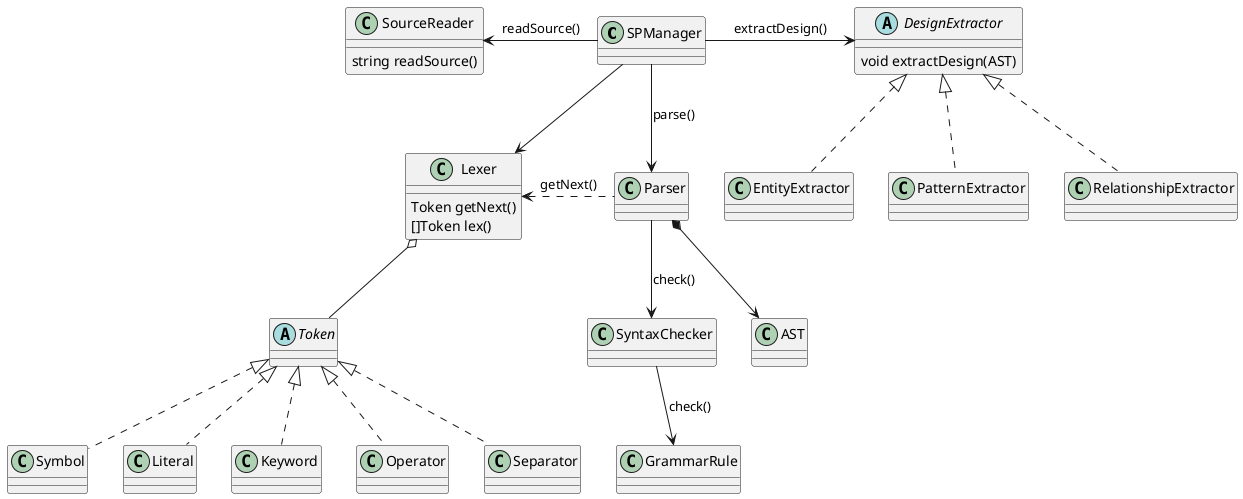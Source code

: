 @startuml

class SPManager

class SourceReader {
    string readSource()
}

class Lexer {
    Token getNext()
    []Token lex()
}

abstract class Token {
}
class Symbol
class Literal
class Keyword
class Operator
class Separator

class Parser
class SyntaxChecker
class GrammarRule
class AST

abstract class DesignExtractor {
    void extractDesign(AST)
}
class EntityExtractor
class PatternExtractor
class RelationshipExtractor

SPManager -left-> SourceReader : readSource()
SPManager -down-> Lexer
SPManager -down-> Parser : parse()
SPManager -right-> DesignExtractor : extractDesign()

Token <|.. Symbol
Token <|.. Literal
Token <|.. Keyword
Token <|.. Operator
Token <|.. Separator

Lexer o-- Token
Parser .left.> Lexer: getNext()
Parser *-down-> AST
Parser -down-> SyntaxChecker : check()
SyntaxChecker -down-> GrammarRule : check()

DesignExtractor <|.. EntityExtractor
DesignExtractor <|.. PatternExtractor
DesignExtractor <|.. RelationshipExtractor

@enduml

